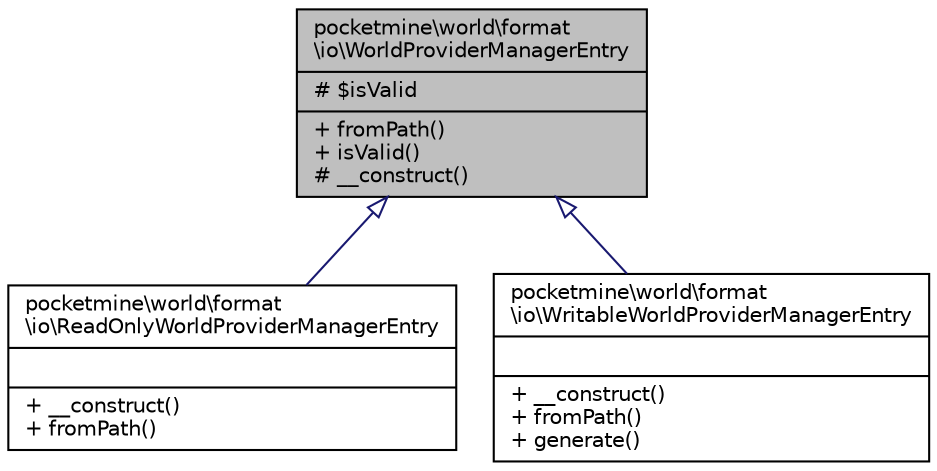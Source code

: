 digraph "pocketmine\world\format\io\WorldProviderManagerEntry"
{
 // INTERACTIVE_SVG=YES
 // LATEX_PDF_SIZE
  edge [fontname="Helvetica",fontsize="10",labelfontname="Helvetica",labelfontsize="10"];
  node [fontname="Helvetica",fontsize="10",shape=record];
  Node1 [label="{pocketmine\\world\\format\l\\io\\WorldProviderManagerEntry\n|# $isValid\l|+ fromPath()\l+ isValid()\l# __construct()\l}",height=0.2,width=0.4,color="black", fillcolor="grey75", style="filled", fontcolor="black",tooltip=" "];
  Node1 -> Node2 [dir="back",color="midnightblue",fontsize="10",style="solid",arrowtail="onormal",fontname="Helvetica"];
  Node2 [label="{pocketmine\\world\\format\l\\io\\ReadOnlyWorldProviderManagerEntry\n||+ __construct()\l+ fromPath()\l}",height=0.2,width=0.4,color="black", fillcolor="white", style="filled",URL="$df/dab/classpocketmine_1_1world_1_1format_1_1io_1_1_read_only_world_provider_manager_entry.html",tooltip=" "];
  Node1 -> Node3 [dir="back",color="midnightblue",fontsize="10",style="solid",arrowtail="onormal",fontname="Helvetica"];
  Node3 [label="{pocketmine\\world\\format\l\\io\\WritableWorldProviderManagerEntry\n||+ __construct()\l+ fromPath()\l+ generate()\l}",height=0.2,width=0.4,color="black", fillcolor="white", style="filled",URL="$dd/db7/classpocketmine_1_1world_1_1format_1_1io_1_1_writable_world_provider_manager_entry.html",tooltip=" "];
}
